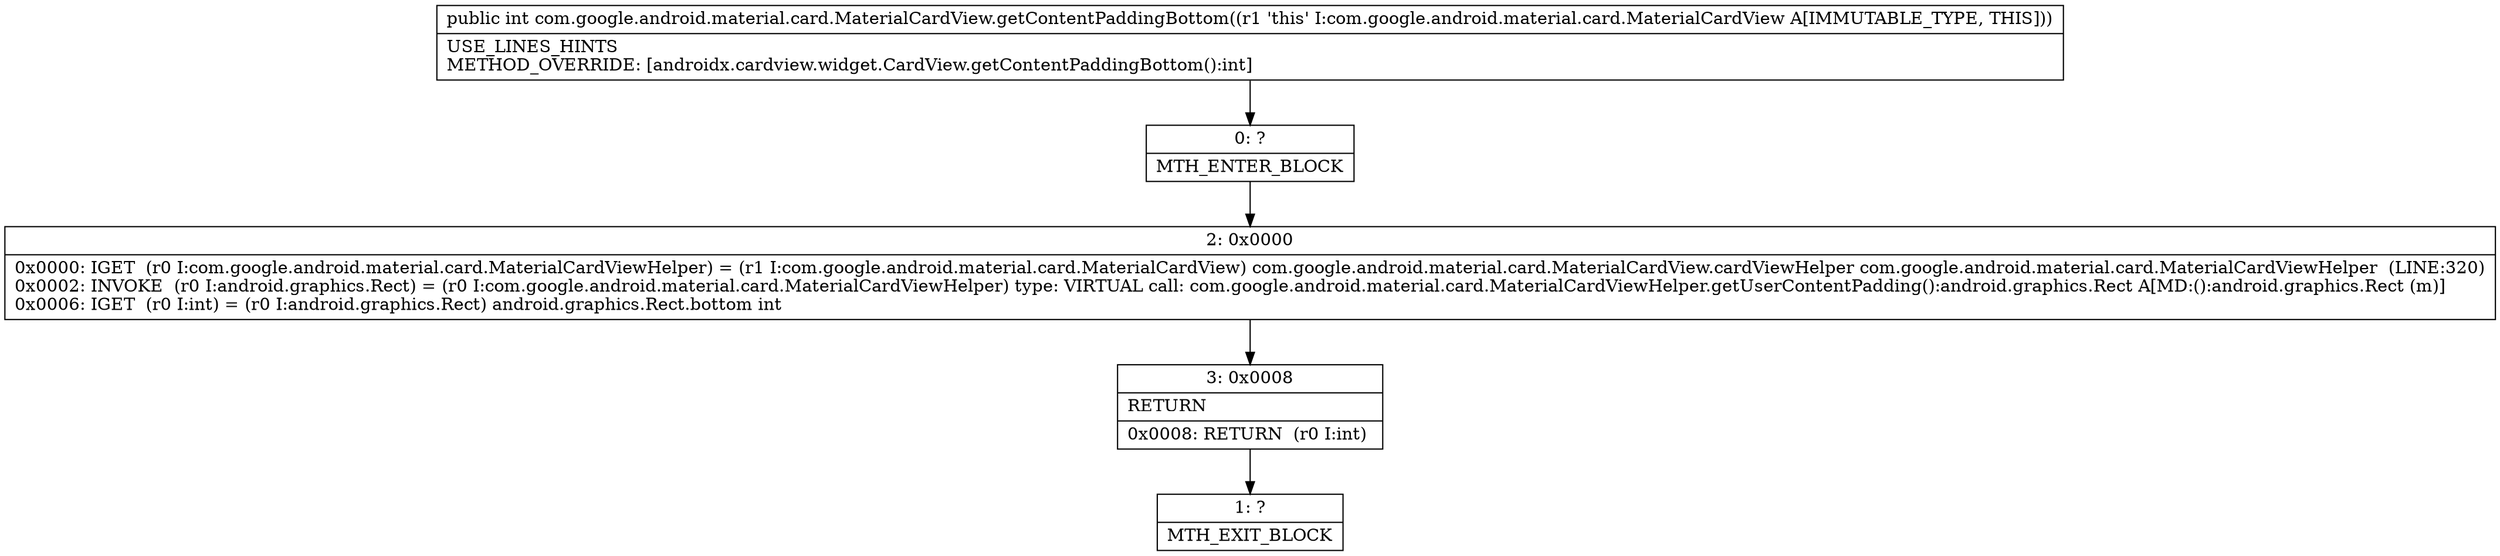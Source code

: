 digraph "CFG forcom.google.android.material.card.MaterialCardView.getContentPaddingBottom()I" {
Node_0 [shape=record,label="{0\:\ ?|MTH_ENTER_BLOCK\l}"];
Node_2 [shape=record,label="{2\:\ 0x0000|0x0000: IGET  (r0 I:com.google.android.material.card.MaterialCardViewHelper) = (r1 I:com.google.android.material.card.MaterialCardView) com.google.android.material.card.MaterialCardView.cardViewHelper com.google.android.material.card.MaterialCardViewHelper  (LINE:320)\l0x0002: INVOKE  (r0 I:android.graphics.Rect) = (r0 I:com.google.android.material.card.MaterialCardViewHelper) type: VIRTUAL call: com.google.android.material.card.MaterialCardViewHelper.getUserContentPadding():android.graphics.Rect A[MD:():android.graphics.Rect (m)]\l0x0006: IGET  (r0 I:int) = (r0 I:android.graphics.Rect) android.graphics.Rect.bottom int \l}"];
Node_3 [shape=record,label="{3\:\ 0x0008|RETURN\l|0x0008: RETURN  (r0 I:int) \l}"];
Node_1 [shape=record,label="{1\:\ ?|MTH_EXIT_BLOCK\l}"];
MethodNode[shape=record,label="{public int com.google.android.material.card.MaterialCardView.getContentPaddingBottom((r1 'this' I:com.google.android.material.card.MaterialCardView A[IMMUTABLE_TYPE, THIS]))  | USE_LINES_HINTS\lMETHOD_OVERRIDE: [androidx.cardview.widget.CardView.getContentPaddingBottom():int]\l}"];
MethodNode -> Node_0;Node_0 -> Node_2;
Node_2 -> Node_3;
Node_3 -> Node_1;
}

